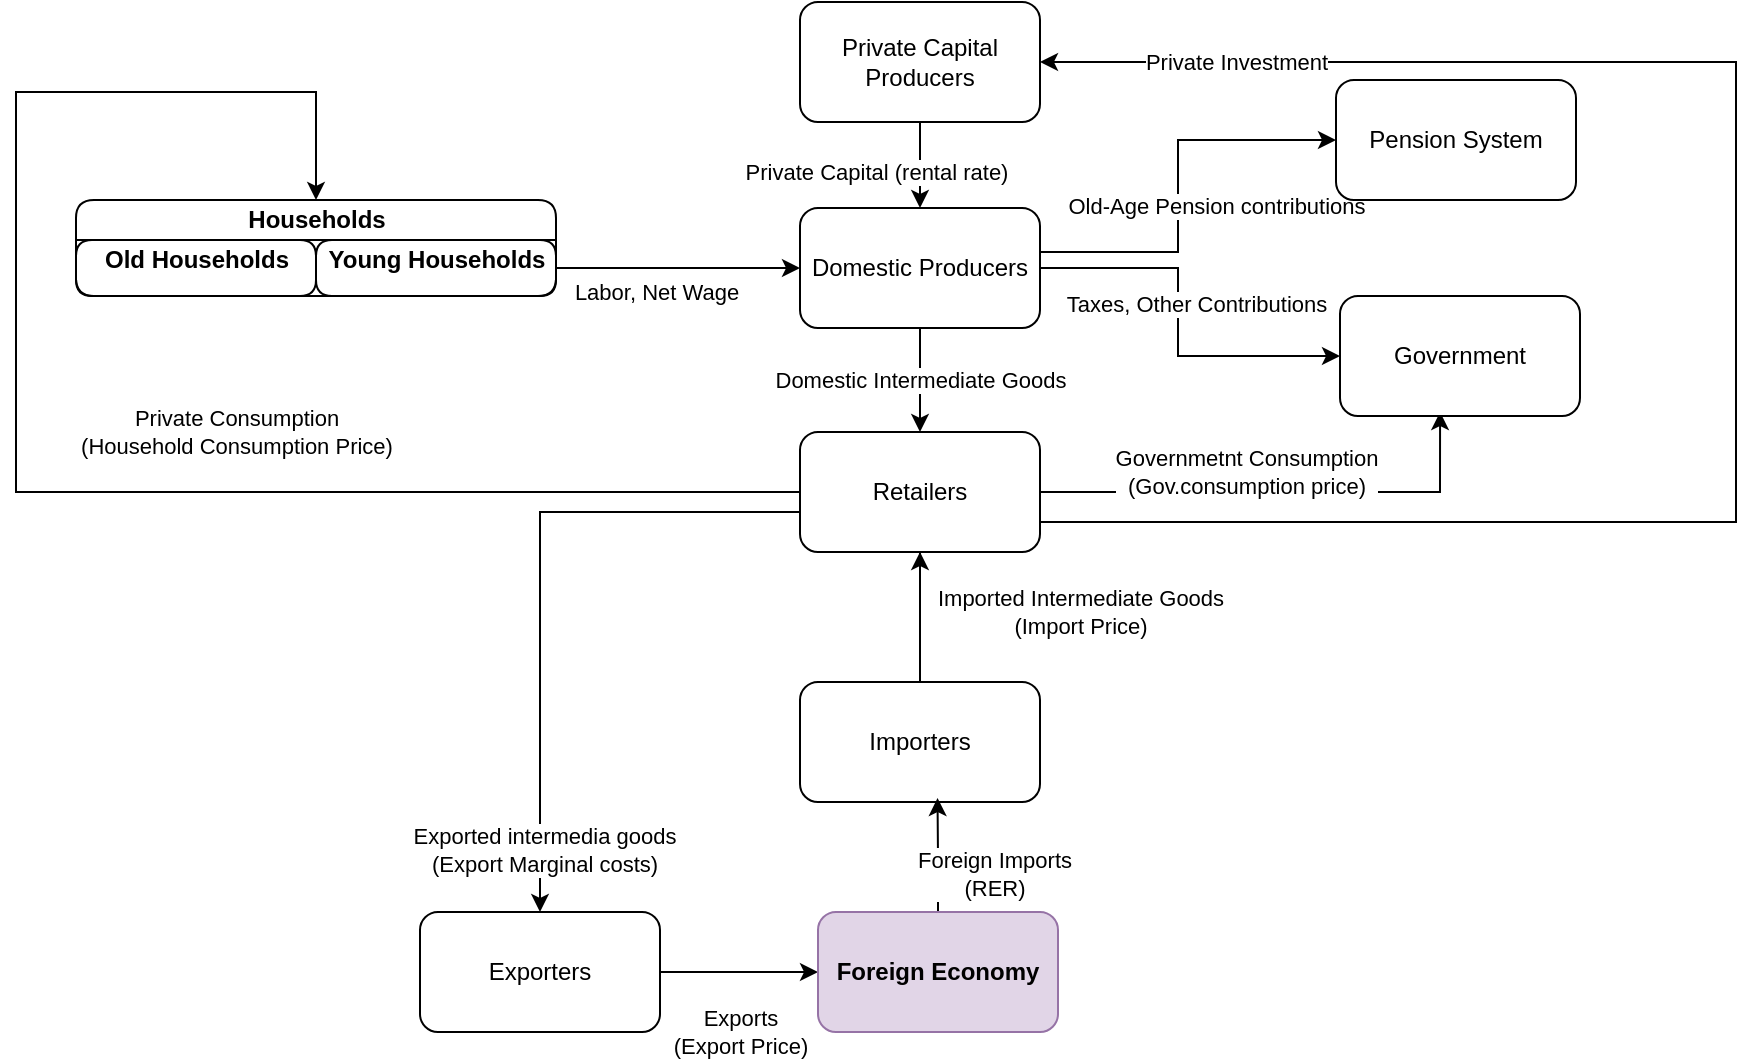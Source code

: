 <mxfile version="21.5.0" type="github">
  <diagram name="Page-1" id="tMCMHhbmJrTcd6gPD3CS">
    <mxGraphModel dx="1050" dy="485" grid="1" gridSize="10" guides="1" tooltips="1" connect="1" arrows="1" fold="1" page="1" pageScale="1" pageWidth="1100" pageHeight="850" math="0" shadow="0">
      <root>
        <mxCell id="0" />
        <mxCell id="1" parent="0" />
        <mxCell id="FzMrSRu2-M5TTz-W8zS9-7" value="Private Capital (rental rate)" style="edgeStyle=orthogonalEdgeStyle;rounded=0;orthogonalLoop=1;jettySize=auto;html=1;entryX=0.5;entryY=0;entryDx=0;entryDy=0;endArrow=classic;endFill=1;" parent="1" source="FzMrSRu2-M5TTz-W8zS9-1" target="FzMrSRu2-M5TTz-W8zS9-2" edge="1">
          <mxGeometry x="0.163" y="-22" relative="1" as="geometry">
            <Array as="points">
              <mxPoint x="632" y="170" />
              <mxPoint x="632" y="170" />
            </Array>
            <mxPoint as="offset" />
          </mxGeometry>
        </mxCell>
        <mxCell id="FzMrSRu2-M5TTz-W8zS9-1" value="Private Capital Producers" style="rounded=1;whiteSpace=wrap;html=1;" parent="1" vertex="1">
          <mxGeometry x="572" y="85" width="120" height="60" as="geometry" />
        </mxCell>
        <mxCell id="FzMrSRu2-M5TTz-W8zS9-9" value="Domestic Intermediate Goods" style="edgeStyle=orthogonalEdgeStyle;rounded=0;orthogonalLoop=1;jettySize=auto;html=1;entryX=0.5;entryY=0;entryDx=0;entryDy=0;" parent="1" source="FzMrSRu2-M5TTz-W8zS9-2" target="FzMrSRu2-M5TTz-W8zS9-4" edge="1">
          <mxGeometry relative="1" as="geometry">
            <Array as="points" />
          </mxGeometry>
        </mxCell>
        <mxCell id="FzMrSRu2-M5TTz-W8zS9-51" style="edgeStyle=orthogonalEdgeStyle;rounded=0;orthogonalLoop=1;jettySize=auto;html=1;entryX=0;entryY=0.5;entryDx=0;entryDy=0;" parent="1" source="FzMrSRu2-M5TTz-W8zS9-2" target="FzMrSRu2-M5TTz-W8zS9-50" edge="1">
          <mxGeometry relative="1" as="geometry">
            <Array as="points">
              <mxPoint x="761" y="210" />
              <mxPoint x="761" y="154" />
            </Array>
          </mxGeometry>
        </mxCell>
        <mxCell id="FzMrSRu2-M5TTz-W8zS9-52" value="Old-Age Pension contributions" style="edgeLabel;html=1;align=center;verticalAlign=middle;resizable=0;points=[];" parent="FzMrSRu2-M5TTz-W8zS9-51" vertex="1" connectable="0">
          <mxGeometry x="-0.095" y="-1" relative="1" as="geometry">
            <mxPoint x="18" as="offset" />
          </mxGeometry>
        </mxCell>
        <mxCell id="FzMrSRu2-M5TTz-W8zS9-53" value="Taxes, Other Contributions" style="edgeStyle=orthogonalEdgeStyle;rounded=0;orthogonalLoop=1;jettySize=auto;html=1;" parent="1" source="FzMrSRu2-M5TTz-W8zS9-2" target="FzMrSRu2-M5TTz-W8zS9-49" edge="1">
          <mxGeometry x="-0.11" y="9" relative="1" as="geometry">
            <Array as="points">
              <mxPoint x="761" y="218" />
              <mxPoint x="761" y="262" />
            </Array>
            <mxPoint as="offset" />
          </mxGeometry>
        </mxCell>
        <mxCell id="FzMrSRu2-M5TTz-W8zS9-2" value="Domestic Producers" style="rounded=1;whiteSpace=wrap;html=1;" parent="1" vertex="1">
          <mxGeometry x="572" y="188" width="120" height="60" as="geometry" />
        </mxCell>
        <mxCell id="FzMrSRu2-M5TTz-W8zS9-12" value="Imported Intermediate Goods&lt;br&gt;(Import Price)" style="edgeStyle=orthogonalEdgeStyle;rounded=0;orthogonalLoop=1;jettySize=auto;html=1;entryX=0.5;entryY=1;entryDx=0;entryDy=0;endArrow=none;endFill=0;" parent="1" source="FzMrSRu2-M5TTz-W8zS9-3" target="FzMrSRu2-M5TTz-W8zS9-4" edge="1">
          <mxGeometry x="0.077" y="-80" relative="1" as="geometry">
            <Array as="points">
              <mxPoint x="632" y="390" />
              <mxPoint x="632" y="390" />
            </Array>
            <mxPoint as="offset" />
          </mxGeometry>
        </mxCell>
        <mxCell id="FzMrSRu2-M5TTz-W8zS9-22" value="" style="edgeStyle=orthogonalEdgeStyle;rounded=0;orthogonalLoop=1;jettySize=auto;html=1;" parent="1" source="FzMrSRu2-M5TTz-W8zS9-3" target="FzMrSRu2-M5TTz-W8zS9-4" edge="1">
          <mxGeometry relative="1" as="geometry" />
        </mxCell>
        <mxCell id="FzMrSRu2-M5TTz-W8zS9-3" value="Importers" style="rounded=1;whiteSpace=wrap;html=1;" parent="1" vertex="1">
          <mxGeometry x="572" y="425" width="120" height="60" as="geometry" />
        </mxCell>
        <mxCell id="FzMrSRu2-M5TTz-W8zS9-5" style="edgeStyle=orthogonalEdgeStyle;rounded=0;orthogonalLoop=1;jettySize=auto;html=1;entryX=1;entryY=0.5;entryDx=0;entryDy=0;exitX=1;exitY=0.75;exitDx=0;exitDy=0;" parent="1" source="FzMrSRu2-M5TTz-W8zS9-4" target="FzMrSRu2-M5TTz-W8zS9-1" edge="1">
          <mxGeometry relative="1" as="geometry">
            <Array as="points">
              <mxPoint x="1040" y="345" />
              <mxPoint x="1040" y="115" />
            </Array>
          </mxGeometry>
        </mxCell>
        <mxCell id="FzMrSRu2-M5TTz-W8zS9-6" value="Private Investment" style="edgeLabel;html=1;align=center;verticalAlign=middle;resizable=0;points=[];" parent="FzMrSRu2-M5TTz-W8zS9-5" vertex="1" connectable="0">
          <mxGeometry x="0.441" relative="1" as="geometry">
            <mxPoint x="-161" as="offset" />
          </mxGeometry>
        </mxCell>
        <mxCell id="FzMrSRu2-M5TTz-W8zS9-17" style="edgeStyle=orthogonalEdgeStyle;rounded=0;orthogonalLoop=1;jettySize=auto;html=1;" parent="1" source="FzMrSRu2-M5TTz-W8zS9-4" target="FzMrSRu2-M5TTz-W8zS9-14" edge="1">
          <mxGeometry relative="1" as="geometry">
            <Array as="points">
              <mxPoint x="442" y="340" />
            </Array>
          </mxGeometry>
        </mxCell>
        <mxCell id="FzMrSRu2-M5TTz-W8zS9-19" value="Exported intermedia goods&lt;br&gt;(Export Marginal costs)" style="edgeLabel;html=1;align=center;verticalAlign=middle;resizable=0;points=[];" parent="FzMrSRu2-M5TTz-W8zS9-17" vertex="1" connectable="0">
          <mxGeometry x="0.813" y="2" relative="1" as="geometry">
            <mxPoint as="offset" />
          </mxGeometry>
        </mxCell>
        <mxCell id="FzMrSRu2-M5TTz-W8zS9-54" value="Governmetnt Consumption &lt;br&gt;(Gov.consumption price)" style="edgeStyle=orthogonalEdgeStyle;rounded=0;orthogonalLoop=1;jettySize=auto;html=1;entryX=0.417;entryY=0.967;entryDx=0;entryDy=0;entryPerimeter=0;" parent="1" source="FzMrSRu2-M5TTz-W8zS9-4" target="FzMrSRu2-M5TTz-W8zS9-49" edge="1">
          <mxGeometry x="-0.14" y="10" relative="1" as="geometry">
            <mxPoint as="offset" />
          </mxGeometry>
        </mxCell>
        <mxCell id="FzMrSRu2-M5TTz-W8zS9-4" value="Retailers" style="rounded=1;whiteSpace=wrap;html=1;" parent="1" vertex="1">
          <mxGeometry x="572" y="300" width="120" height="60" as="geometry" />
        </mxCell>
        <mxCell id="FzMrSRu2-M5TTz-W8zS9-21" value="Exports&lt;br&gt;(Export Price)" style="edgeStyle=orthogonalEdgeStyle;rounded=0;orthogonalLoop=1;jettySize=auto;html=1;endArrow=classic;endFill=1;" parent="1" source="FzMrSRu2-M5TTz-W8zS9-14" target="FzMrSRu2-M5TTz-W8zS9-15" edge="1">
          <mxGeometry x="0.013" y="-30" relative="1" as="geometry">
            <mxPoint as="offset" />
          </mxGeometry>
        </mxCell>
        <mxCell id="FzMrSRu2-M5TTz-W8zS9-14" value="Exporters" style="rounded=1;whiteSpace=wrap;html=1;" parent="1" vertex="1">
          <mxGeometry x="382" y="540" width="120" height="60" as="geometry" />
        </mxCell>
        <mxCell id="FzMrSRu2-M5TTz-W8zS9-18" value="Foreign Imports&lt;br&gt;(RER)" style="edgeStyle=orthogonalEdgeStyle;rounded=0;orthogonalLoop=1;jettySize=auto;html=1;entryX=0.573;entryY=0.967;entryDx=0;entryDy=0;entryPerimeter=0;endArrow=classic;endFill=1;" parent="1" source="FzMrSRu2-M5TTz-W8zS9-15" target="FzMrSRu2-M5TTz-W8zS9-3" edge="1">
          <mxGeometry x="-0.3" y="-29" relative="1" as="geometry">
            <mxPoint x="-1" y="1" as="offset" />
          </mxGeometry>
        </mxCell>
        <mxCell id="FzMrSRu2-M5TTz-W8zS9-15" value="Foreign Economy" style="rounded=1;whiteSpace=wrap;html=1;fillColor=#e1d5e7;strokeColor=#9673a6;fontStyle=1" parent="1" vertex="1">
          <mxGeometry x="581" y="540" width="120" height="60" as="geometry" />
        </mxCell>
        <mxCell id="FzMrSRu2-M5TTz-W8zS9-46" style="edgeStyle=orthogonalEdgeStyle;rounded=0;orthogonalLoop=1;jettySize=auto;html=1;entryX=0;entryY=0.5;entryDx=0;entryDy=0;endArrow=none;endFill=0;startArrow=classic;startFill=1;" parent="1" source="FzMrSRu2-M5TTz-W8zS9-40" target="FzMrSRu2-M5TTz-W8zS9-4" edge="1">
          <mxGeometry relative="1" as="geometry">
            <Array as="points">
              <mxPoint x="330" y="130" />
              <mxPoint x="180" y="130" />
              <mxPoint x="180" y="330" />
            </Array>
          </mxGeometry>
        </mxCell>
        <mxCell id="FzMrSRu2-M5TTz-W8zS9-47" value="Private Consumption&lt;br&gt;(Household Consumption Price)" style="edgeLabel;html=1;align=center;verticalAlign=middle;resizable=0;points=[];" parent="FzMrSRu2-M5TTz-W8zS9-46" vertex="1" connectable="0">
          <mxGeometry x="0.179" y="1" relative="1" as="geometry">
            <mxPoint x="45" y="-29" as="offset" />
          </mxGeometry>
        </mxCell>
        <mxCell id="FzMrSRu2-M5TTz-W8zS9-40" value="Households" style="swimlane;childLayout=stackLayout;resizeParent=1;resizeParentMax=0;startSize=20;html=1;rounded=1;" parent="1" vertex="1">
          <mxGeometry x="210" y="184" width="240" height="48" as="geometry" />
        </mxCell>
        <mxCell id="FzMrSRu2-M5TTz-W8zS9-41" value="Old Households" style="swimlane;startSize=20;html=1;swimlaneLine=0;rounded=1;" parent="FzMrSRu2-M5TTz-W8zS9-40" vertex="1">
          <mxGeometry y="20" width="120" height="28" as="geometry" />
        </mxCell>
        <mxCell id="FzMrSRu2-M5TTz-W8zS9-42" value="Young Households" style="swimlane;startSize=20;html=1;swimlaneLine=0;rounded=1;" parent="FzMrSRu2-M5TTz-W8zS9-40" vertex="1">
          <mxGeometry x="120" y="20" width="120" height="28" as="geometry" />
        </mxCell>
        <mxCell id="FzMrSRu2-M5TTz-W8zS9-45" value="Labor, Net Wage" style="edgeStyle=orthogonalEdgeStyle;rounded=0;orthogonalLoop=1;jettySize=auto;html=1;" parent="1" source="FzMrSRu2-M5TTz-W8zS9-42" target="FzMrSRu2-M5TTz-W8zS9-2" edge="1">
          <mxGeometry x="-0.18" y="-12" relative="1" as="geometry">
            <mxPoint as="offset" />
          </mxGeometry>
        </mxCell>
        <mxCell id="FzMrSRu2-M5TTz-W8zS9-49" value="Government" style="rounded=1;whiteSpace=wrap;html=1;" parent="1" vertex="1">
          <mxGeometry x="842" y="232" width="120" height="60" as="geometry" />
        </mxCell>
        <mxCell id="FzMrSRu2-M5TTz-W8zS9-50" value="Pension System" style="rounded=1;whiteSpace=wrap;html=1;" parent="1" vertex="1">
          <mxGeometry x="840" y="124" width="120" height="60" as="geometry" />
        </mxCell>
      </root>
    </mxGraphModel>
  </diagram>
</mxfile>
